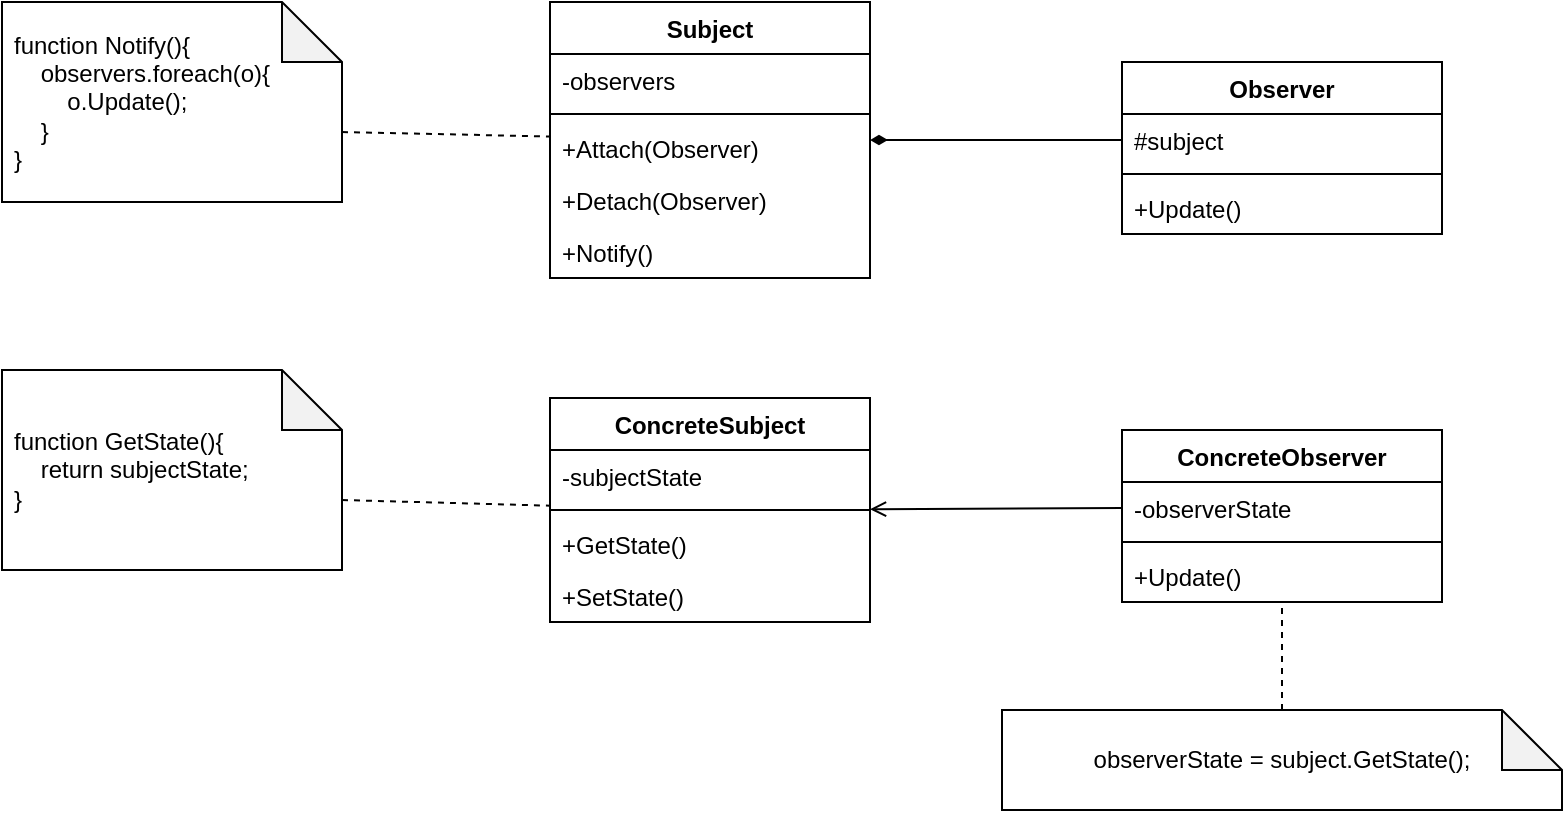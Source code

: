 <mxfile version="22.1.11" type="device">
  <diagram name="第 1 页" id="PU9rozUjpXACyGjftwHi">
    <mxGraphModel dx="1434" dy="844" grid="1" gridSize="10" guides="1" tooltips="1" connect="1" arrows="1" fold="1" page="1" pageScale="1" pageWidth="827" pageHeight="1169" math="0" shadow="0">
      <root>
        <mxCell id="0" />
        <mxCell id="1" parent="0" />
        <mxCell id="D-9ug4SHQlISLGCykwMP-1" value="Subject" style="swimlane;fontStyle=1;align=center;verticalAlign=top;childLayout=stackLayout;horizontal=1;startSize=26;horizontalStack=0;resizeParent=1;resizeParentMax=0;resizeLast=0;collapsible=1;marginBottom=0;whiteSpace=wrap;html=1;" vertex="1" parent="1">
          <mxGeometry x="284" y="196" width="160" height="138" as="geometry" />
        </mxCell>
        <mxCell id="D-9ug4SHQlISLGCykwMP-2" value="-observers" style="text;strokeColor=none;fillColor=none;align=left;verticalAlign=top;spacingLeft=4;spacingRight=4;overflow=hidden;rotatable=0;points=[[0,0.5],[1,0.5]];portConstraint=eastwest;whiteSpace=wrap;html=1;" vertex="1" parent="D-9ug4SHQlISLGCykwMP-1">
          <mxGeometry y="26" width="160" height="26" as="geometry" />
        </mxCell>
        <mxCell id="D-9ug4SHQlISLGCykwMP-3" value="" style="line;strokeWidth=1;fillColor=none;align=left;verticalAlign=middle;spacingTop=-1;spacingLeft=3;spacingRight=3;rotatable=0;labelPosition=right;points=[];portConstraint=eastwest;strokeColor=inherit;" vertex="1" parent="D-9ug4SHQlISLGCykwMP-1">
          <mxGeometry y="52" width="160" height="8" as="geometry" />
        </mxCell>
        <mxCell id="D-9ug4SHQlISLGCykwMP-4" value="+Attach(Observer)" style="text;strokeColor=none;fillColor=none;align=left;verticalAlign=top;spacingLeft=4;spacingRight=4;overflow=hidden;rotatable=0;points=[[0,0.5],[1,0.5]];portConstraint=eastwest;whiteSpace=wrap;html=1;" vertex="1" parent="D-9ug4SHQlISLGCykwMP-1">
          <mxGeometry y="60" width="160" height="26" as="geometry" />
        </mxCell>
        <mxCell id="D-9ug4SHQlISLGCykwMP-5" value="+Detach(Observer)" style="text;strokeColor=none;fillColor=none;align=left;verticalAlign=top;spacingLeft=4;spacingRight=4;overflow=hidden;rotatable=0;points=[[0,0.5],[1,0.5]];portConstraint=eastwest;whiteSpace=wrap;html=1;" vertex="1" parent="D-9ug4SHQlISLGCykwMP-1">
          <mxGeometry y="86" width="160" height="26" as="geometry" />
        </mxCell>
        <mxCell id="D-9ug4SHQlISLGCykwMP-6" value="+Notify()" style="text;strokeColor=none;fillColor=none;align=left;verticalAlign=top;spacingLeft=4;spacingRight=4;overflow=hidden;rotatable=0;points=[[0,0.5],[1,0.5]];portConstraint=eastwest;whiteSpace=wrap;html=1;" vertex="1" parent="D-9ug4SHQlISLGCykwMP-1">
          <mxGeometry y="112" width="160" height="26" as="geometry" />
        </mxCell>
        <mxCell id="D-9ug4SHQlISLGCykwMP-7" value="ConcreteSubject" style="swimlane;fontStyle=1;align=center;verticalAlign=top;childLayout=stackLayout;horizontal=1;startSize=26;horizontalStack=0;resizeParent=1;resizeParentMax=0;resizeLast=0;collapsible=1;marginBottom=0;whiteSpace=wrap;html=1;" vertex="1" parent="1">
          <mxGeometry x="284" y="394" width="160" height="112" as="geometry" />
        </mxCell>
        <mxCell id="D-9ug4SHQlISLGCykwMP-8" value="-subjectState" style="text;strokeColor=none;fillColor=none;align=left;verticalAlign=top;spacingLeft=4;spacingRight=4;overflow=hidden;rotatable=0;points=[[0,0.5],[1,0.5]];portConstraint=eastwest;whiteSpace=wrap;html=1;" vertex="1" parent="D-9ug4SHQlISLGCykwMP-7">
          <mxGeometry y="26" width="160" height="26" as="geometry" />
        </mxCell>
        <mxCell id="D-9ug4SHQlISLGCykwMP-9" value="" style="line;strokeWidth=1;fillColor=none;align=left;verticalAlign=middle;spacingTop=-1;spacingLeft=3;spacingRight=3;rotatable=0;labelPosition=right;points=[];portConstraint=eastwest;strokeColor=inherit;" vertex="1" parent="D-9ug4SHQlISLGCykwMP-7">
          <mxGeometry y="52" width="160" height="8" as="geometry" />
        </mxCell>
        <mxCell id="D-9ug4SHQlISLGCykwMP-10" value="+GetState()" style="text;strokeColor=none;fillColor=none;align=left;verticalAlign=top;spacingLeft=4;spacingRight=4;overflow=hidden;rotatable=0;points=[[0,0.5],[1,0.5]];portConstraint=eastwest;whiteSpace=wrap;html=1;" vertex="1" parent="D-9ug4SHQlISLGCykwMP-7">
          <mxGeometry y="60" width="160" height="26" as="geometry" />
        </mxCell>
        <mxCell id="D-9ug4SHQlISLGCykwMP-11" value="+SetState()" style="text;strokeColor=none;fillColor=none;align=left;verticalAlign=top;spacingLeft=4;spacingRight=4;overflow=hidden;rotatable=0;points=[[0,0.5],[1,0.5]];portConstraint=eastwest;whiteSpace=wrap;html=1;" vertex="1" parent="D-9ug4SHQlISLGCykwMP-7">
          <mxGeometry y="86" width="160" height="26" as="geometry" />
        </mxCell>
        <mxCell id="D-9ug4SHQlISLGCykwMP-13" value="Observer" style="swimlane;fontStyle=1;align=center;verticalAlign=top;childLayout=stackLayout;horizontal=1;startSize=26;horizontalStack=0;resizeParent=1;resizeParentMax=0;resizeLast=0;collapsible=1;marginBottom=0;whiteSpace=wrap;html=1;" vertex="1" parent="1">
          <mxGeometry x="570" y="226" width="160" height="86" as="geometry" />
        </mxCell>
        <mxCell id="D-9ug4SHQlISLGCykwMP-14" value="#subject" style="text;strokeColor=none;fillColor=none;align=left;verticalAlign=top;spacingLeft=4;spacingRight=4;overflow=hidden;rotatable=0;points=[[0,0.5],[1,0.5]];portConstraint=eastwest;whiteSpace=wrap;html=1;" vertex="1" parent="D-9ug4SHQlISLGCykwMP-13">
          <mxGeometry y="26" width="160" height="26" as="geometry" />
        </mxCell>
        <mxCell id="D-9ug4SHQlISLGCykwMP-15" value="" style="line;strokeWidth=1;fillColor=none;align=left;verticalAlign=middle;spacingTop=-1;spacingLeft=3;spacingRight=3;rotatable=0;labelPosition=right;points=[];portConstraint=eastwest;strokeColor=inherit;" vertex="1" parent="D-9ug4SHQlISLGCykwMP-13">
          <mxGeometry y="52" width="160" height="8" as="geometry" />
        </mxCell>
        <mxCell id="D-9ug4SHQlISLGCykwMP-16" value="+Update()" style="text;strokeColor=none;fillColor=none;align=left;verticalAlign=top;spacingLeft=4;spacingRight=4;overflow=hidden;rotatable=0;points=[[0,0.5],[1,0.5]];portConstraint=eastwest;whiteSpace=wrap;html=1;" vertex="1" parent="D-9ug4SHQlISLGCykwMP-13">
          <mxGeometry y="60" width="160" height="26" as="geometry" />
        </mxCell>
        <mxCell id="D-9ug4SHQlISLGCykwMP-17" value="ConcreteObserver" style="swimlane;fontStyle=1;align=center;verticalAlign=top;childLayout=stackLayout;horizontal=1;startSize=26;horizontalStack=0;resizeParent=1;resizeParentMax=0;resizeLast=0;collapsible=1;marginBottom=0;whiteSpace=wrap;html=1;" vertex="1" parent="1">
          <mxGeometry x="570" y="410" width="160" height="86" as="geometry" />
        </mxCell>
        <mxCell id="D-9ug4SHQlISLGCykwMP-18" value="-observerState" style="text;strokeColor=none;fillColor=none;align=left;verticalAlign=top;spacingLeft=4;spacingRight=4;overflow=hidden;rotatable=0;points=[[0,0.5],[1,0.5]];portConstraint=eastwest;whiteSpace=wrap;html=1;" vertex="1" parent="D-9ug4SHQlISLGCykwMP-17">
          <mxGeometry y="26" width="160" height="26" as="geometry" />
        </mxCell>
        <mxCell id="D-9ug4SHQlISLGCykwMP-19" value="" style="line;strokeWidth=1;fillColor=none;align=left;verticalAlign=middle;spacingTop=-1;spacingLeft=3;spacingRight=3;rotatable=0;labelPosition=right;points=[];portConstraint=eastwest;strokeColor=inherit;" vertex="1" parent="D-9ug4SHQlISLGCykwMP-17">
          <mxGeometry y="52" width="160" height="8" as="geometry" />
        </mxCell>
        <mxCell id="D-9ug4SHQlISLGCykwMP-20" value="+Update()" style="text;strokeColor=none;fillColor=none;align=left;verticalAlign=top;spacingLeft=4;spacingRight=4;overflow=hidden;rotatable=0;points=[[0,0.5],[1,0.5]];portConstraint=eastwest;whiteSpace=wrap;html=1;" vertex="1" parent="D-9ug4SHQlISLGCykwMP-17">
          <mxGeometry y="60" width="160" height="26" as="geometry" />
        </mxCell>
        <mxCell id="D-9ug4SHQlISLGCykwMP-24" style="edgeStyle=none;rounded=0;orthogonalLoop=1;jettySize=auto;html=1;exitX=0;exitY=0;exitDx=170;exitDy=65;exitPerimeter=0;endArrow=none;endFill=0;dashed=1;" edge="1" parent="1" source="D-9ug4SHQlISLGCykwMP-21" target="D-9ug4SHQlISLGCykwMP-1">
          <mxGeometry relative="1" as="geometry" />
        </mxCell>
        <mxCell id="D-9ug4SHQlISLGCykwMP-21" value="function Notify(){&lt;br&gt;&amp;nbsp; &amp;nbsp; observers.foreach(o){&lt;br&gt;&amp;nbsp; &amp;nbsp; &amp;nbsp; &amp;nbsp; o.Update();&lt;br&gt;&amp;nbsp; &amp;nbsp; }&lt;br&gt;}" style="shape=note;whiteSpace=wrap;html=1;backgroundOutline=1;darkOpacity=0.05;align=left;spacingLeft=4;spacingRight=4;" vertex="1" parent="1">
          <mxGeometry x="10" y="196" width="170" height="100" as="geometry" />
        </mxCell>
        <mxCell id="D-9ug4SHQlISLGCykwMP-25" style="edgeStyle=none;rounded=0;orthogonalLoop=1;jettySize=auto;html=1;exitX=0;exitY=0;exitDx=170;exitDy=65;exitPerimeter=0;endArrow=none;endFill=0;dashed=1;" edge="1" parent="1" source="D-9ug4SHQlISLGCykwMP-22" target="D-9ug4SHQlISLGCykwMP-7">
          <mxGeometry relative="1" as="geometry" />
        </mxCell>
        <mxCell id="D-9ug4SHQlISLGCykwMP-22" value="function GetState(){&lt;br&gt;&amp;nbsp; &amp;nbsp; return subjectState;&lt;br&gt;}" style="shape=note;whiteSpace=wrap;html=1;backgroundOutline=1;darkOpacity=0.05;align=left;spacingLeft=4;spacingRight=4;" vertex="1" parent="1">
          <mxGeometry x="10" y="380" width="170" height="100" as="geometry" />
        </mxCell>
        <mxCell id="D-9ug4SHQlISLGCykwMP-26" style="edgeStyle=none;rounded=0;orthogonalLoop=1;jettySize=auto;html=1;exitX=0;exitY=0.5;exitDx=0;exitDy=0;endArrow=open;endFill=0;" edge="1" parent="1" source="D-9ug4SHQlISLGCykwMP-18" target="D-9ug4SHQlISLGCykwMP-7">
          <mxGeometry relative="1" as="geometry" />
        </mxCell>
        <mxCell id="D-9ug4SHQlISLGCykwMP-27" style="edgeStyle=none;rounded=0;orthogonalLoop=1;jettySize=auto;html=1;exitX=0;exitY=0.5;exitDx=0;exitDy=0;endArrow=diamondThin;endFill=1;" edge="1" parent="1" source="D-9ug4SHQlISLGCykwMP-14" target="D-9ug4SHQlISLGCykwMP-1">
          <mxGeometry relative="1" as="geometry" />
        </mxCell>
        <mxCell id="D-9ug4SHQlISLGCykwMP-29" style="edgeStyle=none;rounded=0;orthogonalLoop=1;jettySize=auto;html=1;exitX=0.5;exitY=0;exitDx=0;exitDy=0;exitPerimeter=0;dashed=1;endArrow=none;endFill=0;" edge="1" parent="1" source="D-9ug4SHQlISLGCykwMP-28" target="D-9ug4SHQlISLGCykwMP-17">
          <mxGeometry relative="1" as="geometry" />
        </mxCell>
        <mxCell id="D-9ug4SHQlISLGCykwMP-28" value="observerState = subject.GetState();" style="shape=note;whiteSpace=wrap;html=1;backgroundOutline=1;darkOpacity=0.05;spacingLeft=4;spacingRight=4;" vertex="1" parent="1">
          <mxGeometry x="510" y="550" width="280" height="50" as="geometry" />
        </mxCell>
      </root>
    </mxGraphModel>
  </diagram>
</mxfile>
